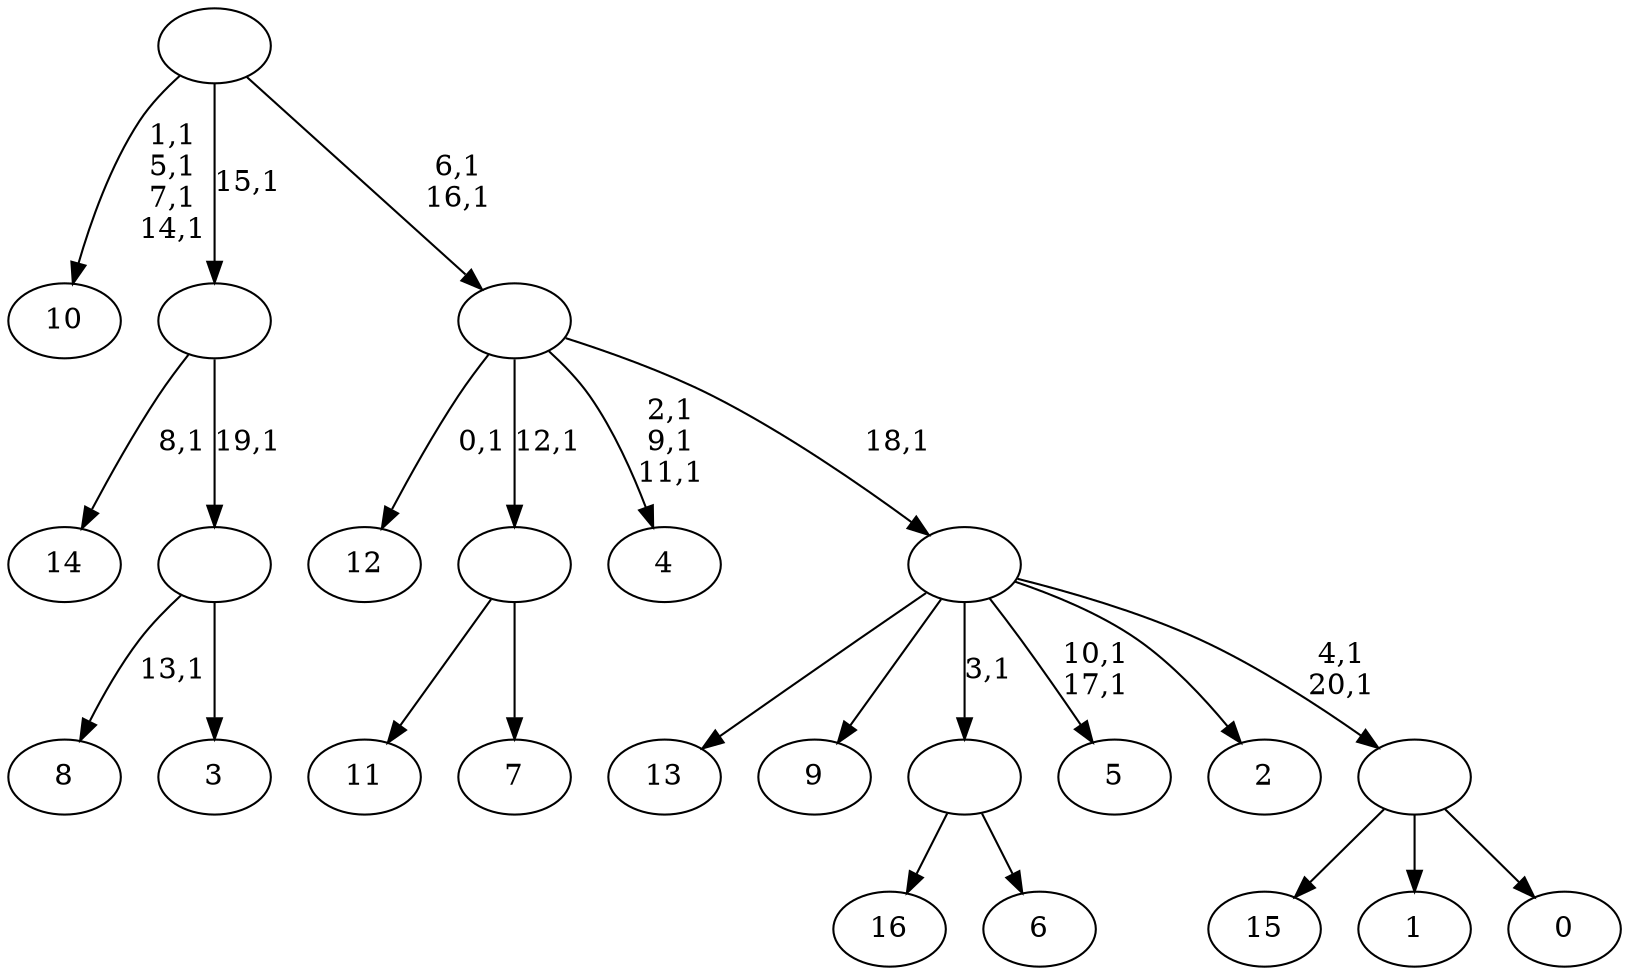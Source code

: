 digraph T {
	38 [label="16"]
	37 [label="15"]
	36 [label="14"]
	34 [label="13"]
	33 [label="12"]
	31 [label="11"]
	30 [label="10"]
	25 [label="9"]
	24 [label="8"]
	22 [label="7"]
	21 [label=""]
	20 [label="6"]
	19 [label=""]
	18 [label="5"]
	15 [label="4"]
	11 [label="3"]
	10 [label=""]
	9 [label=""]
	8 [label="2"]
	7 [label="1"]
	6 [label="0"]
	5 [label=""]
	3 [label=""]
	2 [label=""]
	0 [label=""]
	21 -> 31 [label=""]
	21 -> 22 [label=""]
	19 -> 38 [label=""]
	19 -> 20 [label=""]
	10 -> 24 [label="13,1"]
	10 -> 11 [label=""]
	9 -> 36 [label="8,1"]
	9 -> 10 [label="19,1"]
	5 -> 37 [label=""]
	5 -> 7 [label=""]
	5 -> 6 [label=""]
	3 -> 5 [label="4,1\n20,1"]
	3 -> 18 [label="10,1\n17,1"]
	3 -> 34 [label=""]
	3 -> 25 [label=""]
	3 -> 19 [label="3,1"]
	3 -> 8 [label=""]
	2 -> 15 [label="2,1\n9,1\n11,1"]
	2 -> 33 [label="0,1"]
	2 -> 21 [label="12,1"]
	2 -> 3 [label="18,1"]
	0 -> 2 [label="6,1\n16,1"]
	0 -> 30 [label="1,1\n5,1\n7,1\n14,1"]
	0 -> 9 [label="15,1"]
}
